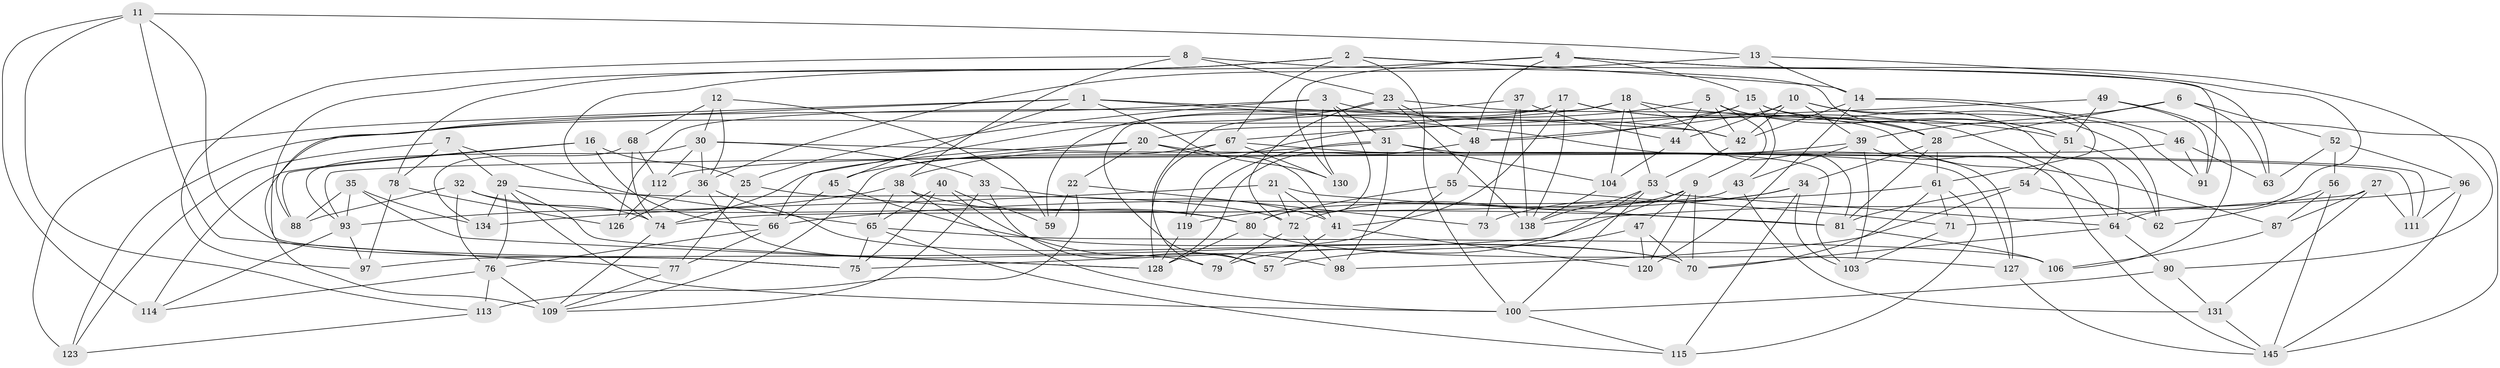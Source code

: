 // original degree distribution, {4: 1.0}
// Generated by graph-tools (version 1.1) at 2025/11/02/27/25 16:11:47]
// undirected, 103 vertices, 249 edges
graph export_dot {
graph [start="1"]
  node [color=gray90,style=filled];
  1 [super="+105"];
  2 [super="+83"];
  3 [super="+92"];
  4 [super="+24"];
  5 [super="+82"];
  6;
  7;
  8;
  9 [super="+26"];
  10 [super="+108"];
  11 [super="+118"];
  12;
  13;
  14 [super="+101"];
  15 [super="+19"];
  16;
  17 [super="+99"];
  18 [super="+107"];
  20 [super="+58"];
  21;
  22;
  23 [super="+60"];
  25;
  27;
  28 [super="+117"];
  29 [super="+89"];
  30 [super="+135"];
  31 [super="+148"];
  32;
  33;
  34 [super="+50"];
  35;
  36 [super="+85"];
  37;
  38 [super="+94"];
  39 [super="+102"];
  40;
  41 [super="+69"];
  42 [super="+84"];
  43;
  44;
  45;
  46;
  47;
  48 [super="+143"];
  49;
  51 [super="+110"];
  52;
  53 [super="+142"];
  54;
  55;
  56;
  57;
  59;
  61 [super="+141"];
  62;
  63;
  64 [super="+132"];
  65 [super="+124"];
  66 [super="+86"];
  67 [super="+129"];
  68;
  70 [super="+136"];
  71;
  72 [super="+144"];
  73;
  74 [super="+133"];
  75 [super="+122"];
  76 [super="+121"];
  77;
  78;
  79;
  80 [super="+147"];
  81 [super="+95"];
  87;
  88;
  90;
  91;
  93 [super="+125"];
  96;
  97;
  98;
  100 [super="+137"];
  103;
  104;
  106;
  109 [super="+116"];
  111;
  112;
  113;
  114;
  115;
  119;
  120;
  123;
  126;
  127;
  128 [super="+140"];
  130;
  131;
  134;
  138 [super="+139"];
  145 [super="+146"];
  1 -- 88;
  1 -- 127;
  1 -- 45;
  1 -- 42;
  1 -- 123;
  1 -- 130;
  2 -- 75;
  2 -- 14;
  2 -- 100;
  2 -- 78;
  2 -- 63;
  2 -- 67;
  3 -- 109;
  3 -- 25;
  3 -- 31;
  3 -- 80;
  3 -- 130;
  3 -- 42;
  4 -- 91;
  4 -- 90;
  4 -- 130;
  4 -- 74;
  4 -- 48;
  4 -- 15;
  5 -- 42;
  5 -- 44;
  5 -- 9;
  5 -- 51;
  5 -- 119;
  5 -- 64;
  6 -- 39;
  6 -- 63;
  6 -- 52;
  6 -- 28;
  7 -- 123;
  7 -- 78;
  7 -- 29;
  7 -- 65;
  8 -- 97;
  8 -- 38;
  8 -- 28;
  8 -- 23;
  9 -- 120;
  9 -- 47;
  9 -- 72;
  9 -- 70;
  9 -- 75;
  10 -- 48;
  10 -- 44;
  10 -- 39;
  10 -- 42;
  10 -- 91;
  10 -- 62;
  11 -- 77;
  11 -- 75 [weight=2];
  11 -- 13;
  11 -- 113;
  11 -- 114;
  12 -- 36;
  12 -- 30;
  12 -- 68;
  12 -- 59;
  13 -- 14;
  13 -- 64;
  13 -- 36;
  14 -- 46;
  14 -- 120;
  14 -- 42;
  14 -- 61;
  15 -- 51;
  15 -- 145;
  15 -- 20;
  15 -- 48;
  15 -- 43;
  16 -- 114;
  16 -- 25;
  16 -- 88;
  16 -- 66;
  17 -- 59;
  17 -- 57;
  17 -- 64;
  17 -- 138;
  17 -- 41;
  17 -- 28;
  18 -- 53;
  18 -- 79;
  18 -- 51;
  18 -- 104;
  18 -- 123;
  18 -- 81;
  20 -- 22;
  20 -- 45;
  20 -- 111;
  20 -- 41;
  20 -- 74;
  21 -- 81;
  21 -- 41;
  21 -- 134;
  21 -- 72;
  22 -- 73;
  22 -- 59;
  22 -- 113;
  23 -- 87;
  23 -- 48;
  23 -- 66;
  23 -- 138;
  23 -- 72;
  25 -- 77;
  25 -- 81;
  27 -- 71;
  27 -- 131;
  27 -- 111;
  27 -- 87;
  28 -- 34;
  28 -- 81;
  28 -- 61;
  29 -- 134;
  29 -- 100;
  29 -- 76;
  29 -- 72;
  29 -- 128;
  30 -- 33;
  30 -- 112;
  30 -- 111;
  30 -- 93;
  30 -- 36;
  31 -- 103;
  31 -- 98;
  31 -- 104;
  31 -- 38;
  31 -- 119;
  32 -- 74;
  32 -- 88;
  32 -- 80;
  32 -- 76;
  33 -- 109;
  33 -- 57;
  33 -- 41;
  34 -- 103;
  34 -- 119;
  34 -- 73 [weight=2];
  34 -- 115;
  35 -- 128;
  35 -- 88;
  35 -- 93;
  35 -- 134;
  36 -- 79;
  36 -- 70;
  36 -- 126;
  37 -- 126;
  37 -- 73;
  37 -- 44;
  37 -- 138;
  38 -- 100;
  38 -- 65;
  38 -- 93;
  38 -- 80;
  39 -- 43;
  39 -- 112;
  39 -- 145;
  39 -- 103;
  40 -- 65;
  40 -- 98;
  40 -- 59;
  40 -- 75;
  41 -- 120;
  41 -- 57;
  42 -- 53;
  43 -- 131;
  43 -- 74;
  44 -- 104;
  45 -- 66;
  45 -- 70;
  46 -- 63;
  46 -- 91;
  46 -- 93;
  47 -- 120;
  47 -- 57;
  47 -- 70;
  48 -- 128;
  48 -- 55;
  49 -- 106;
  49 -- 91;
  49 -- 51;
  49 -- 67;
  51 -- 62;
  51 -- 54;
  52 -- 96;
  52 -- 56;
  52 -- 63;
  53 -- 64;
  53 -- 100;
  53 -- 138;
  53 -- 79;
  54 -- 98;
  54 -- 62;
  54 -- 81;
  55 -- 80;
  55 -- 97;
  55 -- 71;
  56 -- 62;
  56 -- 87;
  56 -- 145;
  61 -- 71;
  61 -- 70;
  61 -- 115;
  61 -- 66;
  64 -- 90;
  64 -- 70;
  65 -- 115;
  65 -- 106;
  65 -- 75;
  66 -- 77;
  66 -- 76;
  67 -- 130;
  67 -- 127;
  67 -- 128;
  67 -- 109;
  68 -- 134;
  68 -- 112;
  68 -- 74;
  71 -- 103;
  72 -- 98;
  72 -- 79;
  74 -- 109;
  76 -- 114;
  76 -- 113;
  76 -- 109;
  77 -- 109;
  78 -- 97;
  78 -- 126;
  80 -- 127;
  80 -- 128;
  81 -- 106;
  87 -- 106;
  90 -- 100;
  90 -- 131;
  93 -- 97;
  93 -- 114;
  96 -- 111;
  96 -- 138;
  96 -- 145;
  100 -- 115;
  104 -- 138;
  112 -- 126;
  113 -- 123;
  119 -- 128;
  127 -- 145;
  131 -- 145;
}
